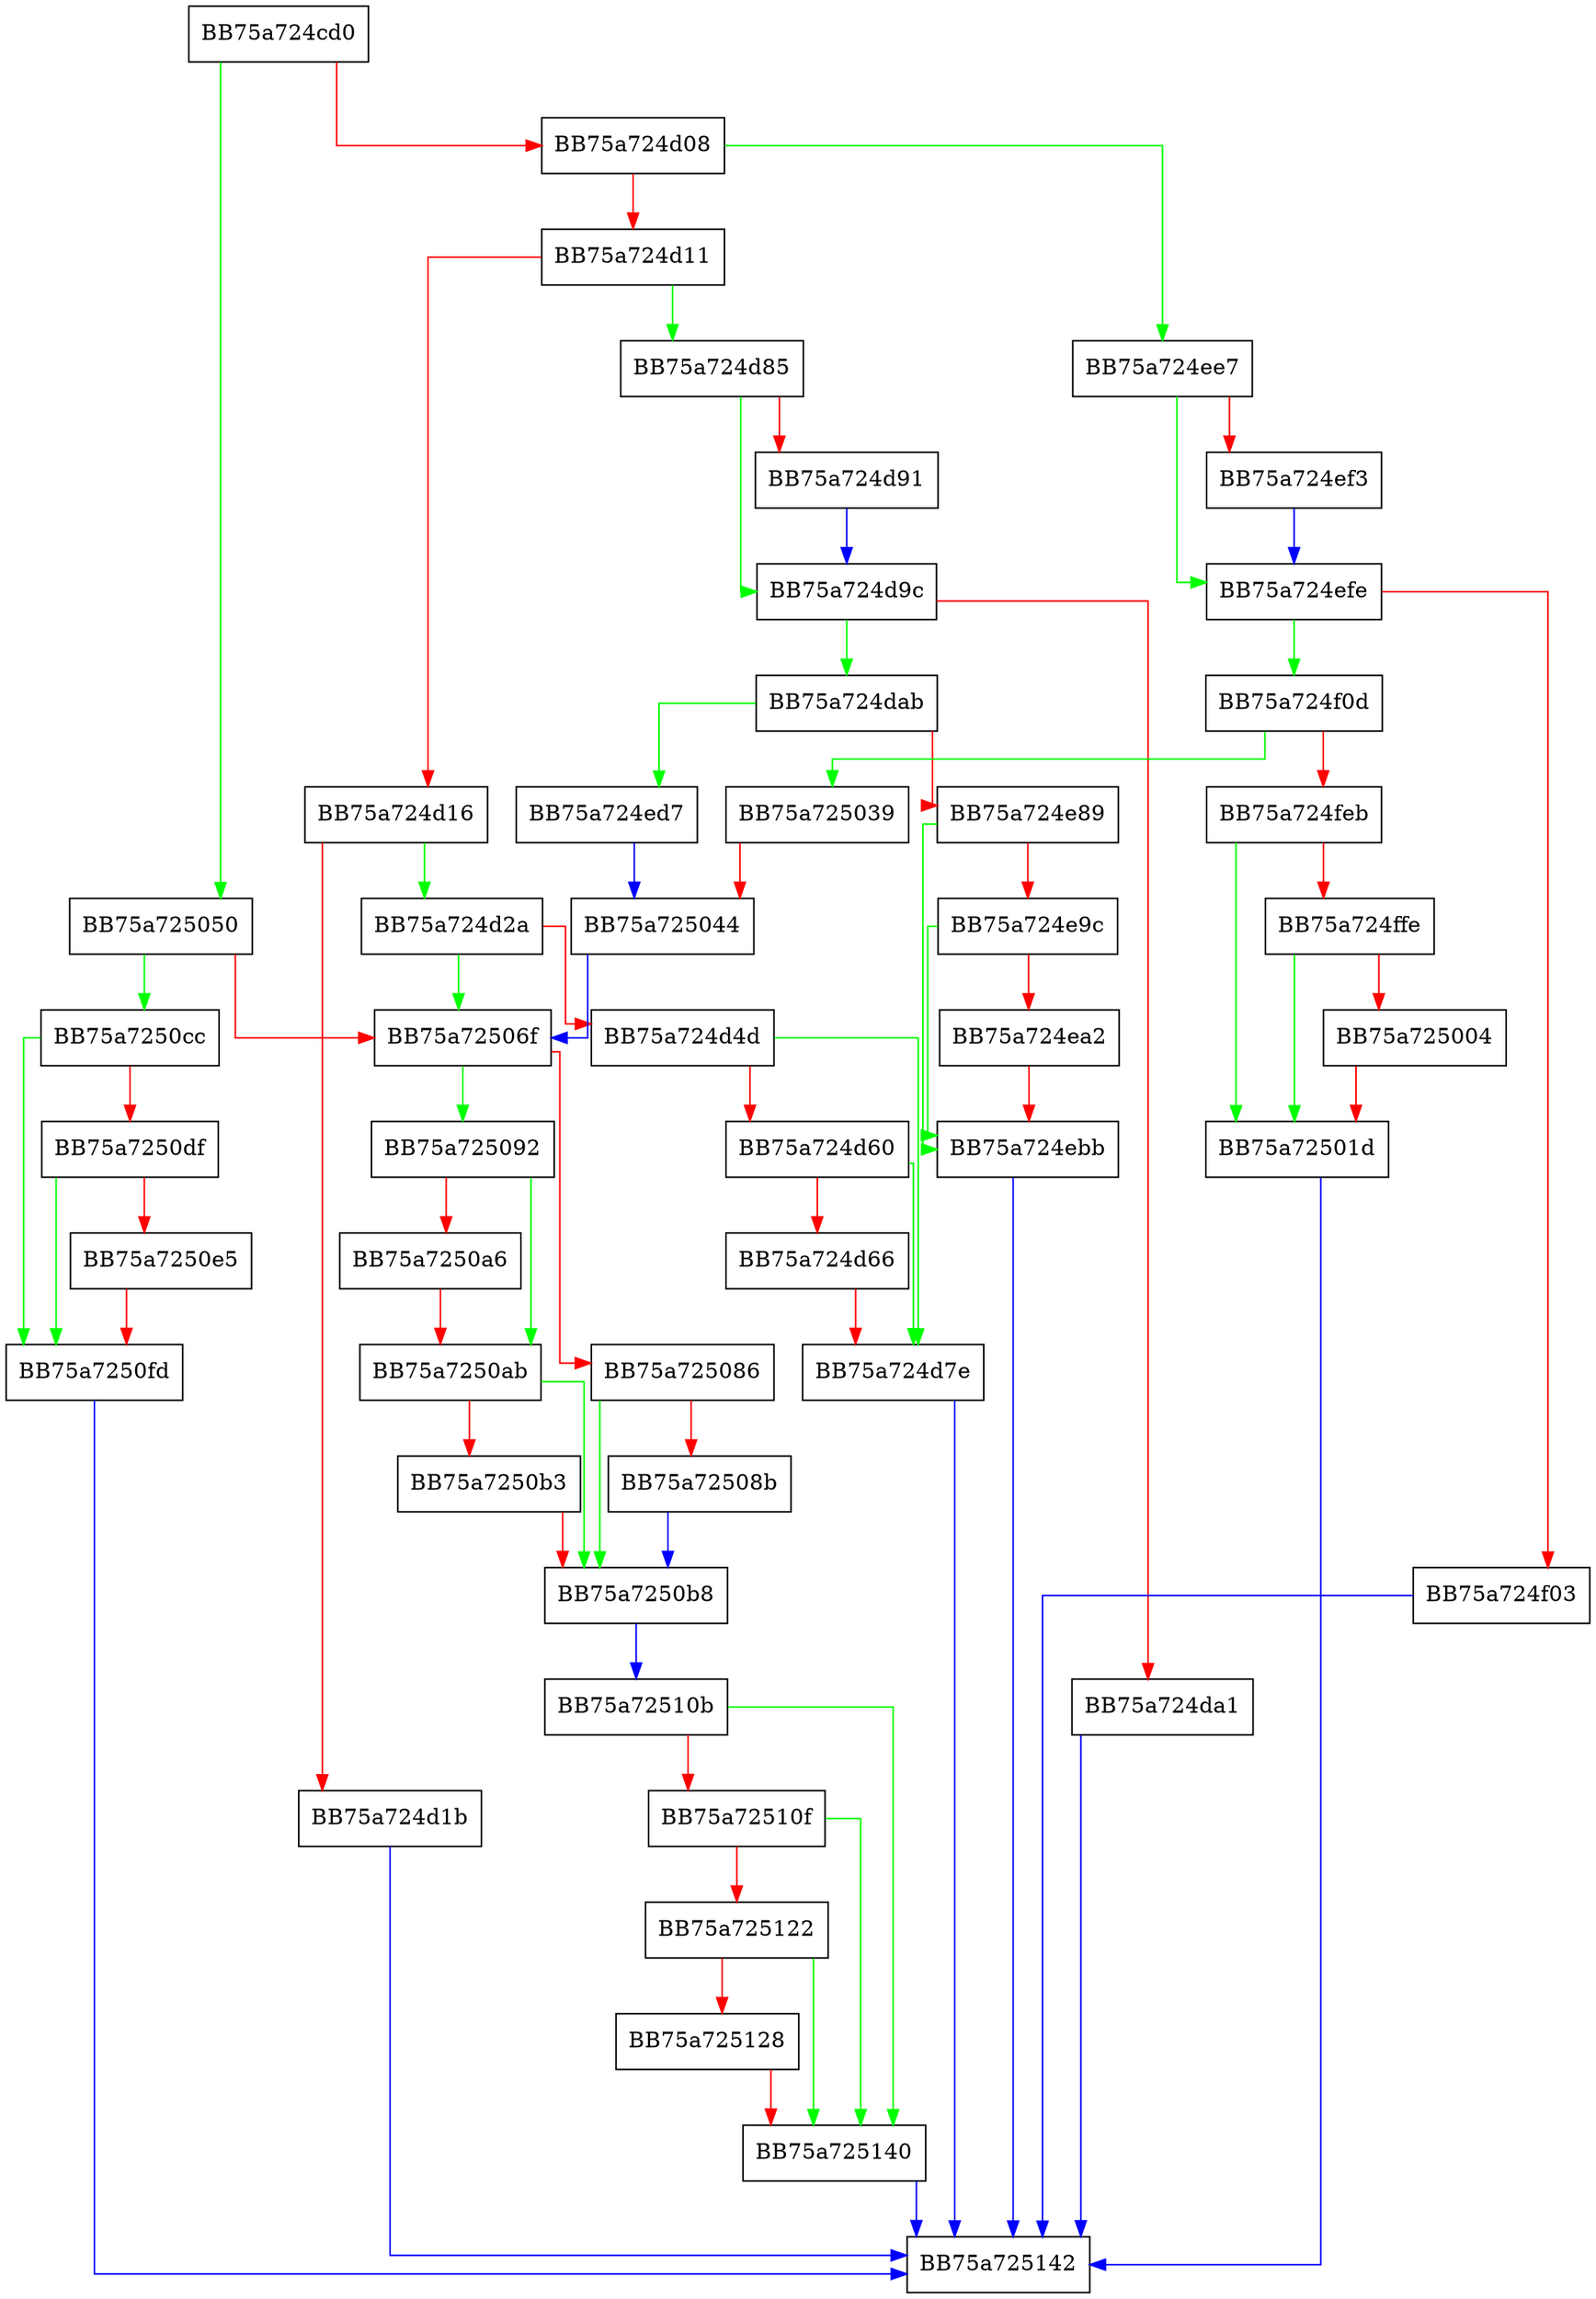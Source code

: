 digraph Initialize {
  node [shape="box"];
  graph [splines=ortho];
  BB75a724cd0 -> BB75a725050 [color="green"];
  BB75a724cd0 -> BB75a724d08 [color="red"];
  BB75a724d08 -> BB75a724ee7 [color="green"];
  BB75a724d08 -> BB75a724d11 [color="red"];
  BB75a724d11 -> BB75a724d85 [color="green"];
  BB75a724d11 -> BB75a724d16 [color="red"];
  BB75a724d16 -> BB75a724d2a [color="green"];
  BB75a724d16 -> BB75a724d1b [color="red"];
  BB75a724d1b -> BB75a725142 [color="blue"];
  BB75a724d2a -> BB75a72506f [color="green"];
  BB75a724d2a -> BB75a724d4d [color="red"];
  BB75a724d4d -> BB75a724d7e [color="green"];
  BB75a724d4d -> BB75a724d60 [color="red"];
  BB75a724d60 -> BB75a724d7e [color="green"];
  BB75a724d60 -> BB75a724d66 [color="red"];
  BB75a724d66 -> BB75a724d7e [color="red"];
  BB75a724d7e -> BB75a725142 [color="blue"];
  BB75a724d85 -> BB75a724d9c [color="green"];
  BB75a724d85 -> BB75a724d91 [color="red"];
  BB75a724d91 -> BB75a724d9c [color="blue"];
  BB75a724d9c -> BB75a724dab [color="green"];
  BB75a724d9c -> BB75a724da1 [color="red"];
  BB75a724da1 -> BB75a725142 [color="blue"];
  BB75a724dab -> BB75a724ed7 [color="green"];
  BB75a724dab -> BB75a724e89 [color="red"];
  BB75a724e89 -> BB75a724ebb [color="green"];
  BB75a724e89 -> BB75a724e9c [color="red"];
  BB75a724e9c -> BB75a724ebb [color="green"];
  BB75a724e9c -> BB75a724ea2 [color="red"];
  BB75a724ea2 -> BB75a724ebb [color="red"];
  BB75a724ebb -> BB75a725142 [color="blue"];
  BB75a724ed7 -> BB75a725044 [color="blue"];
  BB75a724ee7 -> BB75a724efe [color="green"];
  BB75a724ee7 -> BB75a724ef3 [color="red"];
  BB75a724ef3 -> BB75a724efe [color="blue"];
  BB75a724efe -> BB75a724f0d [color="green"];
  BB75a724efe -> BB75a724f03 [color="red"];
  BB75a724f03 -> BB75a725142 [color="blue"];
  BB75a724f0d -> BB75a725039 [color="green"];
  BB75a724f0d -> BB75a724feb [color="red"];
  BB75a724feb -> BB75a72501d [color="green"];
  BB75a724feb -> BB75a724ffe [color="red"];
  BB75a724ffe -> BB75a72501d [color="green"];
  BB75a724ffe -> BB75a725004 [color="red"];
  BB75a725004 -> BB75a72501d [color="red"];
  BB75a72501d -> BB75a725142 [color="blue"];
  BB75a725039 -> BB75a725044 [color="red"];
  BB75a725044 -> BB75a72506f [color="blue"];
  BB75a725050 -> BB75a7250cc [color="green"];
  BB75a725050 -> BB75a72506f [color="red"];
  BB75a72506f -> BB75a725092 [color="green"];
  BB75a72506f -> BB75a725086 [color="red"];
  BB75a725086 -> BB75a7250b8 [color="green"];
  BB75a725086 -> BB75a72508b [color="red"];
  BB75a72508b -> BB75a7250b8 [color="blue"];
  BB75a725092 -> BB75a7250ab [color="green"];
  BB75a725092 -> BB75a7250a6 [color="red"];
  BB75a7250a6 -> BB75a7250ab [color="red"];
  BB75a7250ab -> BB75a7250b8 [color="green"];
  BB75a7250ab -> BB75a7250b3 [color="red"];
  BB75a7250b3 -> BB75a7250b8 [color="red"];
  BB75a7250b8 -> BB75a72510b [color="blue"];
  BB75a7250cc -> BB75a7250fd [color="green"];
  BB75a7250cc -> BB75a7250df [color="red"];
  BB75a7250df -> BB75a7250fd [color="green"];
  BB75a7250df -> BB75a7250e5 [color="red"];
  BB75a7250e5 -> BB75a7250fd [color="red"];
  BB75a7250fd -> BB75a725142 [color="blue"];
  BB75a72510b -> BB75a725140 [color="green"];
  BB75a72510b -> BB75a72510f [color="red"];
  BB75a72510f -> BB75a725140 [color="green"];
  BB75a72510f -> BB75a725122 [color="red"];
  BB75a725122 -> BB75a725140 [color="green"];
  BB75a725122 -> BB75a725128 [color="red"];
  BB75a725128 -> BB75a725140 [color="red"];
  BB75a725140 -> BB75a725142 [color="blue"];
}